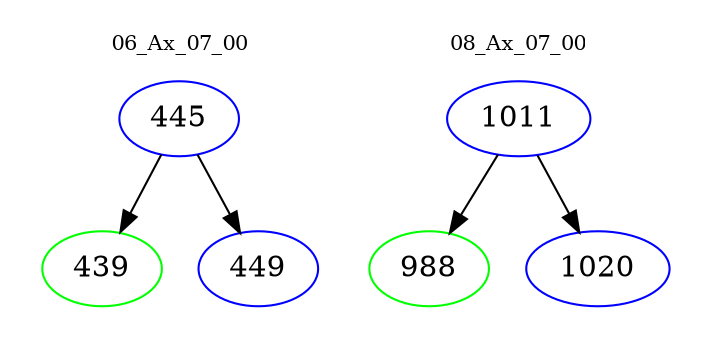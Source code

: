 digraph{
subgraph cluster_0 {
color = white
label = "06_Ax_07_00";
fontsize=10;
T0_445 [label="445", color="blue"]
T0_445 -> T0_439 [color="black"]
T0_439 [label="439", color="green"]
T0_445 -> T0_449 [color="black"]
T0_449 [label="449", color="blue"]
}
subgraph cluster_1 {
color = white
label = "08_Ax_07_00";
fontsize=10;
T1_1011 [label="1011", color="blue"]
T1_1011 -> T1_988 [color="black"]
T1_988 [label="988", color="green"]
T1_1011 -> T1_1020 [color="black"]
T1_1020 [label="1020", color="blue"]
}
}
